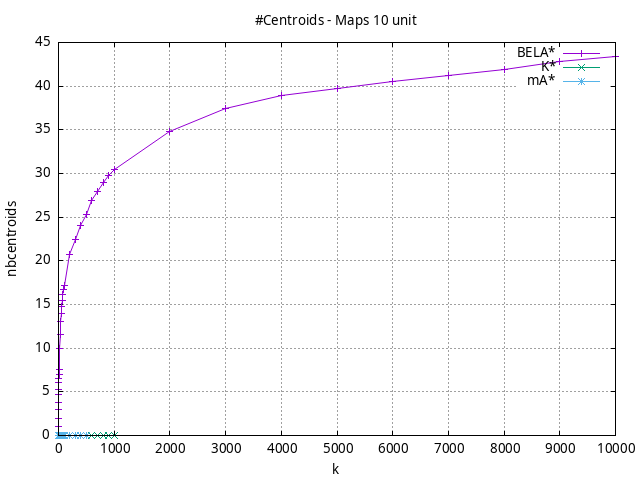 #!/usr/bin/gnuplot
# -*- coding: utf-8 -*-
#
# results/maps/unit/10/random512-10.heuristic.unit.nbcentroids.gnuplot
#
# Started on 04/07/2024 21:46:47
# Author: Carlos Linares López
set grid
set xlabel "k"
set ylabel "nbcentroids"

set title "#Centroids - Maps 10 unit"

set terminal png enhanced font "Ariel,10"
set output 'random512-10.heuristic.unit.nbcentroids.png'

plot "-" title "BELA*"      with linesp, "-" title "K*"      with linesp, "-" title "mA*"      with linesp

	1 1.0
	2 1.99
	3 2.98
	4 3.82
	5 4.64
	6 5.29
	7 6.05
	8 6.49
	9 7.02
	10 7.5
	20 9.98
	30 11.57
	40 13.0
	50 14.01
	60 14.82
	70 15.45
	80 16.13
	90 16.72
	100 17.18
	200 20.71
	300 22.39
	400 24.05
	500 25.31
	600 26.87
	700 27.91
	800 28.94
	900 29.8
	1000 30.46
	2000 34.8
	3000 37.45
	4000 38.9
	5000 39.72
	6000 40.54
	7000 41.18
	8000 41.89
	9000 42.86
	10000 43.38
end
	1 0.0
	2 0.0
	3 0.0
	4 0.0
	5 0.0
	6 0.0
	7 0.0
	8 0.0
	9 0.0
	10 0.0
	20 0.0
	30 0.0
	40 0.0
	50 0.0
	60 0.0
	70 0.0
	80 0.0
	90 0.0
	100 0.0
	200 0.0
	300 0.0
	400 0.0
	500 0.0
	600 0.0
	700 0.0
	800 0.0
	900 0.0
	1000 0.0
end
	1 0.0
	2 0.0
	3 0.0
	4 0.0
	5 0.0
	6 0.0
	7 0.0
	8 0.0
	9 0.0
	10 0.0
	20 0.0
	30 0.0
	40 0.0
	50 0.0
	60 0.0
	70 0.0
	80 0.0
	90 0.0
	100 0.0
	200 0.0
	300 0.0
	400 0.0
	500 0.0
end
